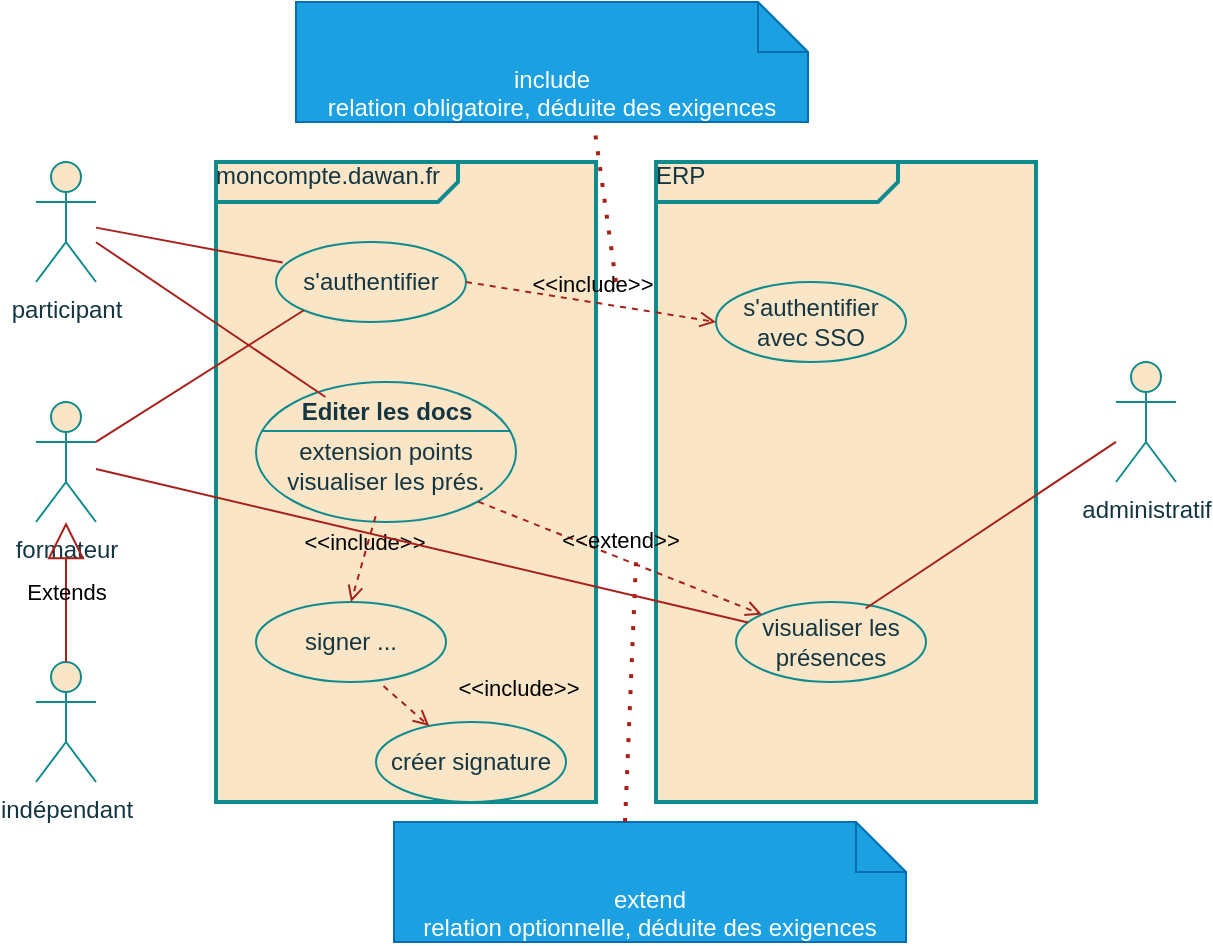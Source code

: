 <mxfile version="28.2.8">
  <diagram name="Page-1" id="EYg3MqegUCzYYS_CXkTB">
    <mxGraphModel dx="715" dy="337" grid="1" gridSize="10" guides="1" tooltips="1" connect="1" arrows="1" fold="1" page="1" pageScale="1" pageWidth="827" pageHeight="1169" math="0" shadow="0">
      <root>
        <mxCell id="0" />
        <mxCell id="1" parent="0" />
        <mxCell id="MNJO97Vlulno-IiV7xBx-80" value="&lt;div&gt;participant&lt;/div&gt;" style="shape=umlActor;verticalLabelPosition=bottom;verticalAlign=top;html=1;outlineConnect=0;labelBackgroundColor=none;fillColor=#FAE5C7;strokeColor=#0F8B8D;fontColor=#143642;" vertex="1" parent="1">
          <mxGeometry x="90" y="170" width="30" height="60" as="geometry" />
        </mxCell>
        <mxCell id="MNJO97Vlulno-IiV7xBx-81" value="&lt;div&gt;formateur&lt;/div&gt;" style="shape=umlActor;verticalLabelPosition=bottom;verticalAlign=top;html=1;outlineConnect=0;labelBackgroundColor=none;fillColor=#FAE5C7;strokeColor=#0F8B8D;fontColor=#143642;" vertex="1" parent="1">
          <mxGeometry x="90" y="290" width="30" height="60" as="geometry" />
        </mxCell>
        <mxCell id="MNJO97Vlulno-IiV7xBx-82" value="indépendant" style="shape=umlActor;verticalLabelPosition=bottom;verticalAlign=top;html=1;outlineConnect=0;labelBackgroundColor=none;fillColor=#FAE5C7;strokeColor=#0F8B8D;fontColor=#143642;" vertex="1" parent="1">
          <mxGeometry x="90" y="420" width="30" height="60" as="geometry" />
        </mxCell>
        <mxCell id="MNJO97Vlulno-IiV7xBx-83" value="Extends" style="endArrow=block;endSize=16;endFill=0;html=1;rounded=0;exitX=0.5;exitY=0;exitDx=0;exitDy=0;exitPerimeter=0;labelBackgroundColor=none;strokeColor=#A8201A;fontColor=default;" edge="1" parent="1" source="MNJO97Vlulno-IiV7xBx-82" target="MNJO97Vlulno-IiV7xBx-81">
          <mxGeometry width="160" relative="1" as="geometry">
            <mxPoint x="300" y="300" as="sourcePoint" />
            <mxPoint x="460" y="300" as="targetPoint" />
          </mxGeometry>
        </mxCell>
        <mxCell id="MNJO97Vlulno-IiV7xBx-84" value="&lt;div&gt;administratif&lt;/div&gt;" style="shape=umlActor;verticalLabelPosition=bottom;verticalAlign=top;html=1;outlineConnect=0;labelBackgroundColor=none;fillColor=#FAE5C7;strokeColor=#0F8B8D;fontColor=#143642;" vertex="1" parent="1">
          <mxGeometry x="630" y="270" width="30" height="60" as="geometry" />
        </mxCell>
        <mxCell id="MNJO97Vlulno-IiV7xBx-86" value="&lt;div align=&quot;left&quot;&gt;moncompte.dawan.fr&lt;/div&gt;" style="html=1;shape=mxgraph.sysml.package;overflow=fill;labelX=121.96;strokeWidth=2;align=left;labelBackgroundColor=none;fillColor=#FAE5C7;strokeColor=#0F8B8D;fontColor=#143642;" vertex="1" parent="1">
          <mxGeometry x="180" y="170" width="190" height="320" as="geometry" />
        </mxCell>
        <mxCell id="MNJO97Vlulno-IiV7xBx-87" value="ERP" style="html=1;shape=mxgraph.sysml.package;overflow=fill;labelX=121.96;strokeWidth=2;align=left;labelBackgroundColor=none;fillColor=#FAE5C7;strokeColor=#0F8B8D;fontColor=#143642;" vertex="1" parent="1">
          <mxGeometry x="400" y="170" width="190" height="320" as="geometry" />
        </mxCell>
        <mxCell id="MNJO97Vlulno-IiV7xBx-89" value="s&#39;authentifier" style="ellipse;whiteSpace=wrap;html=1;labelBackgroundColor=none;fillColor=#FAE5C7;strokeColor=#0F8B8D;fontColor=#143642;" vertex="1" parent="1">
          <mxGeometry x="210" y="210" width="95" height="40" as="geometry" />
        </mxCell>
        <mxCell id="MNJO97Vlulno-IiV7xBx-90" value="s&#39;authentifier avec SSO" style="ellipse;whiteSpace=wrap;html=1;labelBackgroundColor=none;fillColor=#FAE5C7;strokeColor=#0F8B8D;fontColor=#143642;" vertex="1" parent="1">
          <mxGeometry x="430" y="230" width="95" height="40" as="geometry" />
        </mxCell>
        <mxCell id="MNJO97Vlulno-IiV7xBx-91" value="&amp;lt;&amp;lt;include&amp;gt;&amp;gt;" style="html=1;verticalAlign=bottom;labelBackgroundColor=none;endArrow=open;endFill=0;dashed=1;rounded=0;exitX=1;exitY=0.5;exitDx=0;exitDy=0;entryX=0;entryY=0.5;entryDx=0;entryDy=0;strokeColor=#A8201A;fontColor=default;" edge="1" parent="1" source="MNJO97Vlulno-IiV7xBx-89" target="MNJO97Vlulno-IiV7xBx-90">
          <mxGeometry width="160" relative="1" as="geometry">
            <mxPoint x="310" y="320" as="sourcePoint" />
            <mxPoint x="470" y="320" as="targetPoint" />
          </mxGeometry>
        </mxCell>
        <mxCell id="MNJO97Vlulno-IiV7xBx-92" value="&lt;div&gt;include&lt;/div&gt;&lt;div align=&quot;left&quot;&gt;relation obligatoire, déduite des exigences&lt;/div&gt;" style="shape=note2;boundedLbl=1;whiteSpace=wrap;html=1;size=25;verticalAlign=top;align=center;labelBackgroundColor=none;fillColor=#1ba1e2;strokeColor=#006EAF;fontColor=#ffffff;" vertex="1" parent="1">
          <mxGeometry x="220" y="90" width="256" height="60" as="geometry" />
        </mxCell>
        <mxCell id="MNJO97Vlulno-IiV7xBx-93" value="" style="endArrow=none;dashed=1;html=1;dashPattern=1 3;strokeWidth=2;rounded=0;entryX=0.583;entryY=1.051;entryDx=0;entryDy=0;entryPerimeter=0;labelBackgroundColor=none;strokeColor=#A8201A;fontColor=default;" edge="1" parent="1" target="MNJO97Vlulno-IiV7xBx-92">
          <mxGeometry width="50" height="50" relative="1" as="geometry">
            <mxPoint x="380" y="230" as="sourcePoint" />
            <mxPoint x="410" y="230" as="targetPoint" />
          </mxGeometry>
        </mxCell>
        <mxCell id="MNJO97Vlulno-IiV7xBx-95" value="&lt;br&gt;extension points&lt;br&gt;visualiser les prés." style="html=1;shape=mxgraph.sysml.useCaseExtPt;whiteSpace=wrap;align=center;labelBackgroundColor=none;fillColor=#FAE5C7;strokeColor=#0F8B8D;fontColor=#143642;" vertex="1" parent="1">
          <mxGeometry x="200" y="280" width="130" height="70" as="geometry" />
        </mxCell>
        <mxCell id="MNJO97Vlulno-IiV7xBx-96" value="Editer les docs" style="resizable=0;html=1;verticalAlign=middle;align=center;labelBackgroundColor=none;fontStyle=1;fillColor=#FAE5C7;strokeColor=#0F8B8D;fontColor=#143642;" connectable="0" vertex="1" parent="MNJO97Vlulno-IiV7xBx-95">
          <mxGeometry x="65" y="14.875" as="geometry" />
        </mxCell>
        <mxCell id="MNJO97Vlulno-IiV7xBx-97" value="signer ..." style="ellipse;whiteSpace=wrap;html=1;labelBackgroundColor=none;fillColor=#FAE5C7;strokeColor=#0F8B8D;fontColor=#143642;" vertex="1" parent="1">
          <mxGeometry x="200" y="390" width="95" height="40" as="geometry" />
        </mxCell>
        <mxCell id="MNJO97Vlulno-IiV7xBx-98" value="&amp;lt;&amp;lt;include&amp;gt;&amp;gt;" style="html=1;verticalAlign=bottom;labelBackgroundColor=none;endArrow=open;endFill=0;dashed=1;rounded=0;exitX=0.46;exitY=0.959;exitDx=0;exitDy=0;exitPerimeter=0;entryX=0.5;entryY=0;entryDx=0;entryDy=0;strokeColor=#A8201A;fontColor=default;" edge="1" parent="1" source="MNJO97Vlulno-IiV7xBx-95" target="MNJO97Vlulno-IiV7xBx-97">
          <mxGeometry width="160" relative="1" as="geometry">
            <mxPoint x="360" y="230" as="sourcePoint" />
            <mxPoint x="485" y="250" as="targetPoint" />
          </mxGeometry>
        </mxCell>
        <mxCell id="MNJO97Vlulno-IiV7xBx-99" value="créer signature" style="ellipse;whiteSpace=wrap;html=1;labelBackgroundColor=none;fillColor=#FAE5C7;strokeColor=#0F8B8D;fontColor=#143642;" vertex="1" parent="1">
          <mxGeometry x="260" y="450" width="95" height="40" as="geometry" />
        </mxCell>
        <mxCell id="MNJO97Vlulno-IiV7xBx-100" value="&amp;lt;&amp;lt;include&amp;gt;&amp;gt;" style="html=1;verticalAlign=bottom;labelBackgroundColor=none;endArrow=open;endFill=0;dashed=1;rounded=0;exitX=0.671;exitY=1.051;exitDx=0;exitDy=0;exitPerimeter=0;strokeColor=#A8201A;fontColor=default;" edge="1" parent="1" source="MNJO97Vlulno-IiV7xBx-97" target="MNJO97Vlulno-IiV7xBx-99">
          <mxGeometry x="1" y="45" width="160" relative="1" as="geometry">
            <mxPoint x="272" y="340" as="sourcePoint" />
            <mxPoint x="260" y="383" as="targetPoint" />
            <mxPoint x="15" y="24" as="offset" />
          </mxGeometry>
        </mxCell>
        <mxCell id="MNJO97Vlulno-IiV7xBx-101" value="visualiser les présences" style="ellipse;whiteSpace=wrap;html=1;labelBackgroundColor=none;fillColor=#FAE5C7;strokeColor=#0F8B8D;fontColor=#143642;" vertex="1" parent="1">
          <mxGeometry x="440" y="390" width="95" height="40" as="geometry" />
        </mxCell>
        <mxCell id="MNJO97Vlulno-IiV7xBx-102" value="&amp;lt;&amp;lt;extend&amp;gt;&amp;gt;" style="html=1;verticalAlign=bottom;labelBackgroundColor=none;endArrow=open;endFill=0;dashed=1;rounded=0;exitX=0.855;exitY=0.855;exitDx=0;exitDy=0;exitPerimeter=0;strokeColor=#A8201A;fontColor=default;" edge="1" parent="1" source="MNJO97Vlulno-IiV7xBx-95" target="MNJO97Vlulno-IiV7xBx-101">
          <mxGeometry width="160" relative="1" as="geometry">
            <mxPoint x="250" y="330" as="sourcePoint" />
            <mxPoint x="410" y="330" as="targetPoint" />
          </mxGeometry>
        </mxCell>
        <mxCell id="MNJO97Vlulno-IiV7xBx-103" value="&lt;div&gt;extend&lt;/div&gt;&lt;div align=&quot;left&quot;&gt;relation optionnelle, déduite des exigences&lt;/div&gt;" style="shape=note2;boundedLbl=1;whiteSpace=wrap;html=1;size=25;verticalAlign=top;align=center;labelBackgroundColor=none;fillColor=#1ba1e2;strokeColor=#006EAF;fontColor=#ffffff;" vertex="1" parent="1">
          <mxGeometry x="269" y="500" width="256" height="60" as="geometry" />
        </mxCell>
        <mxCell id="MNJO97Vlulno-IiV7xBx-104" value="" style="endArrow=none;dashed=1;html=1;dashPattern=1 3;strokeWidth=2;rounded=0;exitX=0;exitY=0;exitDx=115.5;exitDy=0;exitPerimeter=0;labelBackgroundColor=none;strokeColor=#A8201A;fontColor=default;" edge="1" parent="1" source="MNJO97Vlulno-IiV7xBx-103">
          <mxGeometry width="50" height="50" relative="1" as="geometry">
            <mxPoint x="300" y="500" as="sourcePoint" />
            <mxPoint x="390" y="370" as="targetPoint" />
          </mxGeometry>
        </mxCell>
        <mxCell id="MNJO97Vlulno-IiV7xBx-105" value="" style="endArrow=none;html=1;rounded=0;entryX=0.035;entryY=0.257;entryDx=0;entryDy=0;entryPerimeter=0;labelBackgroundColor=none;strokeColor=#A8201A;fontColor=default;" edge="1" parent="1" source="MNJO97Vlulno-IiV7xBx-80" target="MNJO97Vlulno-IiV7xBx-89">
          <mxGeometry width="50" height="50" relative="1" as="geometry">
            <mxPoint x="300" y="390" as="sourcePoint" />
            <mxPoint x="350" y="340" as="targetPoint" />
          </mxGeometry>
        </mxCell>
        <mxCell id="MNJO97Vlulno-IiV7xBx-106" value="" style="endArrow=none;html=1;rounded=0;entryX=0;entryY=1;entryDx=0;entryDy=0;exitX=1;exitY=0.333;exitDx=0;exitDy=0;exitPerimeter=0;labelBackgroundColor=none;strokeColor=#A8201A;fontColor=default;" edge="1" parent="1" source="MNJO97Vlulno-IiV7xBx-81" target="MNJO97Vlulno-IiV7xBx-89">
          <mxGeometry width="50" height="50" relative="1" as="geometry">
            <mxPoint x="140" y="200" as="sourcePoint" />
            <mxPoint x="233" y="217" as="targetPoint" />
          </mxGeometry>
        </mxCell>
        <mxCell id="MNJO97Vlulno-IiV7xBx-107" value="" style="endArrow=none;html=1;rounded=0;exitX=0.682;exitY=0.081;exitDx=0;exitDy=0;exitPerimeter=0;labelBackgroundColor=none;strokeColor=#A8201A;fontColor=default;" edge="1" parent="1" source="MNJO97Vlulno-IiV7xBx-101" target="MNJO97Vlulno-IiV7xBx-84">
          <mxGeometry width="50" height="50" relative="1" as="geometry">
            <mxPoint x="300" y="390" as="sourcePoint" />
            <mxPoint x="350" y="340" as="targetPoint" />
          </mxGeometry>
        </mxCell>
        <mxCell id="MNJO97Vlulno-IiV7xBx-108" value="" style="endArrow=none;html=1;rounded=0;entryX=0.267;entryY=0.107;entryDx=0;entryDy=0;entryPerimeter=0;labelBackgroundColor=none;strokeColor=#A8201A;fontColor=default;" edge="1" parent="1" source="MNJO97Vlulno-IiV7xBx-80" target="MNJO97Vlulno-IiV7xBx-95">
          <mxGeometry width="50" height="50" relative="1" as="geometry">
            <mxPoint x="150" y="190" as="sourcePoint" />
            <mxPoint x="243" y="207" as="targetPoint" />
          </mxGeometry>
        </mxCell>
        <mxCell id="MNJO97Vlulno-IiV7xBx-109" value="" style="endArrow=none;html=1;rounded=0;labelBackgroundColor=none;strokeColor=#A8201A;fontColor=default;" edge="1" parent="1" source="MNJO97Vlulno-IiV7xBx-81" target="MNJO97Vlulno-IiV7xBx-101">
          <mxGeometry width="50" height="50" relative="1" as="geometry">
            <mxPoint x="220" y="296" as="sourcePoint" />
            <mxPoint x="324" y="230" as="targetPoint" />
          </mxGeometry>
        </mxCell>
      </root>
    </mxGraphModel>
  </diagram>
</mxfile>
